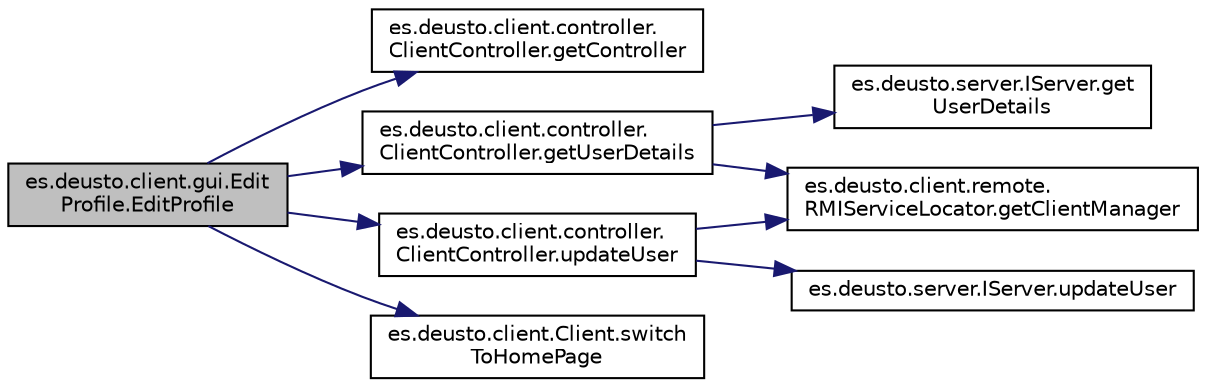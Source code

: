 digraph "es.deusto.client.gui.EditProfile.EditProfile"
{
 // LATEX_PDF_SIZE
  edge [fontname="Helvetica",fontsize="10",labelfontname="Helvetica",labelfontsize="10"];
  node [fontname="Helvetica",fontsize="10",shape=record];
  rankdir="LR";
  Node0 [label="es.deusto.client.gui.Edit\lProfile.EditProfile",height=0.2,width=0.4,color="black", fillcolor="grey75", style="filled", fontcolor="black",tooltip=" "];
  Node0 -> Node1 [color="midnightblue",fontsize="10",style="solid"];
  Node1 [label="es.deusto.client.controller.\lClientController.getController",height=0.2,width=0.4,color="black", fillcolor="white", style="filled",URL="$classes_1_1deusto_1_1client_1_1controller_1_1_client_controller.html#aa76786bb097da98592adb6aeefa8d996",tooltip=" "];
  Node0 -> Node2 [color="midnightblue",fontsize="10",style="solid"];
  Node2 [label="es.deusto.client.controller.\lClientController.getUserDetails",height=0.2,width=0.4,color="black", fillcolor="white", style="filled",URL="$classes_1_1deusto_1_1client_1_1controller_1_1_client_controller.html#ac1bd9affe27668ee49320daae38d67a0",tooltip=" "];
  Node2 -> Node3 [color="midnightblue",fontsize="10",style="solid"];
  Node3 [label="es.deusto.client.remote.\lRMIServiceLocator.getClientManager",height=0.2,width=0.4,color="black", fillcolor="white", style="filled",URL="$classes_1_1deusto_1_1client_1_1remote_1_1_r_m_i_service_locator.html#ade08376a63a3e1a5ca512986e86478d5",tooltip=" "];
  Node2 -> Node4 [color="midnightblue",fontsize="10",style="solid"];
  Node4 [label="es.deusto.server.IServer.get\lUserDetails",height=0.2,width=0.4,color="black", fillcolor="white", style="filled",URL="$interfacees_1_1deusto_1_1server_1_1_i_server.html#a2dcd7f0b0e157eb797e20432c0b0e971",tooltip=" "];
  Node0 -> Node5 [color="midnightblue",fontsize="10",style="solid"];
  Node5 [label="es.deusto.client.controller.\lClientController.updateUser",height=0.2,width=0.4,color="black", fillcolor="white", style="filled",URL="$classes_1_1deusto_1_1client_1_1controller_1_1_client_controller.html#ad1a2384c7c7f73d40d8d50c4bf77be7d",tooltip=" "];
  Node5 -> Node3 [color="midnightblue",fontsize="10",style="solid"];
  Node5 -> Node6 [color="midnightblue",fontsize="10",style="solid"];
  Node6 [label="es.deusto.server.IServer.updateUser",height=0.2,width=0.4,color="black", fillcolor="white", style="filled",URL="$interfacees_1_1deusto_1_1server_1_1_i_server.html#aff376200af975b145ac85ccfdf48a229",tooltip=" "];
  Node0 -> Node7 [color="midnightblue",fontsize="10",style="solid"];
  Node7 [label="es.deusto.client.Client.switch\lToHomePage",height=0.2,width=0.4,color="black", fillcolor="white", style="filled",URL="$classes_1_1deusto_1_1client_1_1_client.html#aff17deef622ce410b473d4dadad36343",tooltip=" "];
}
